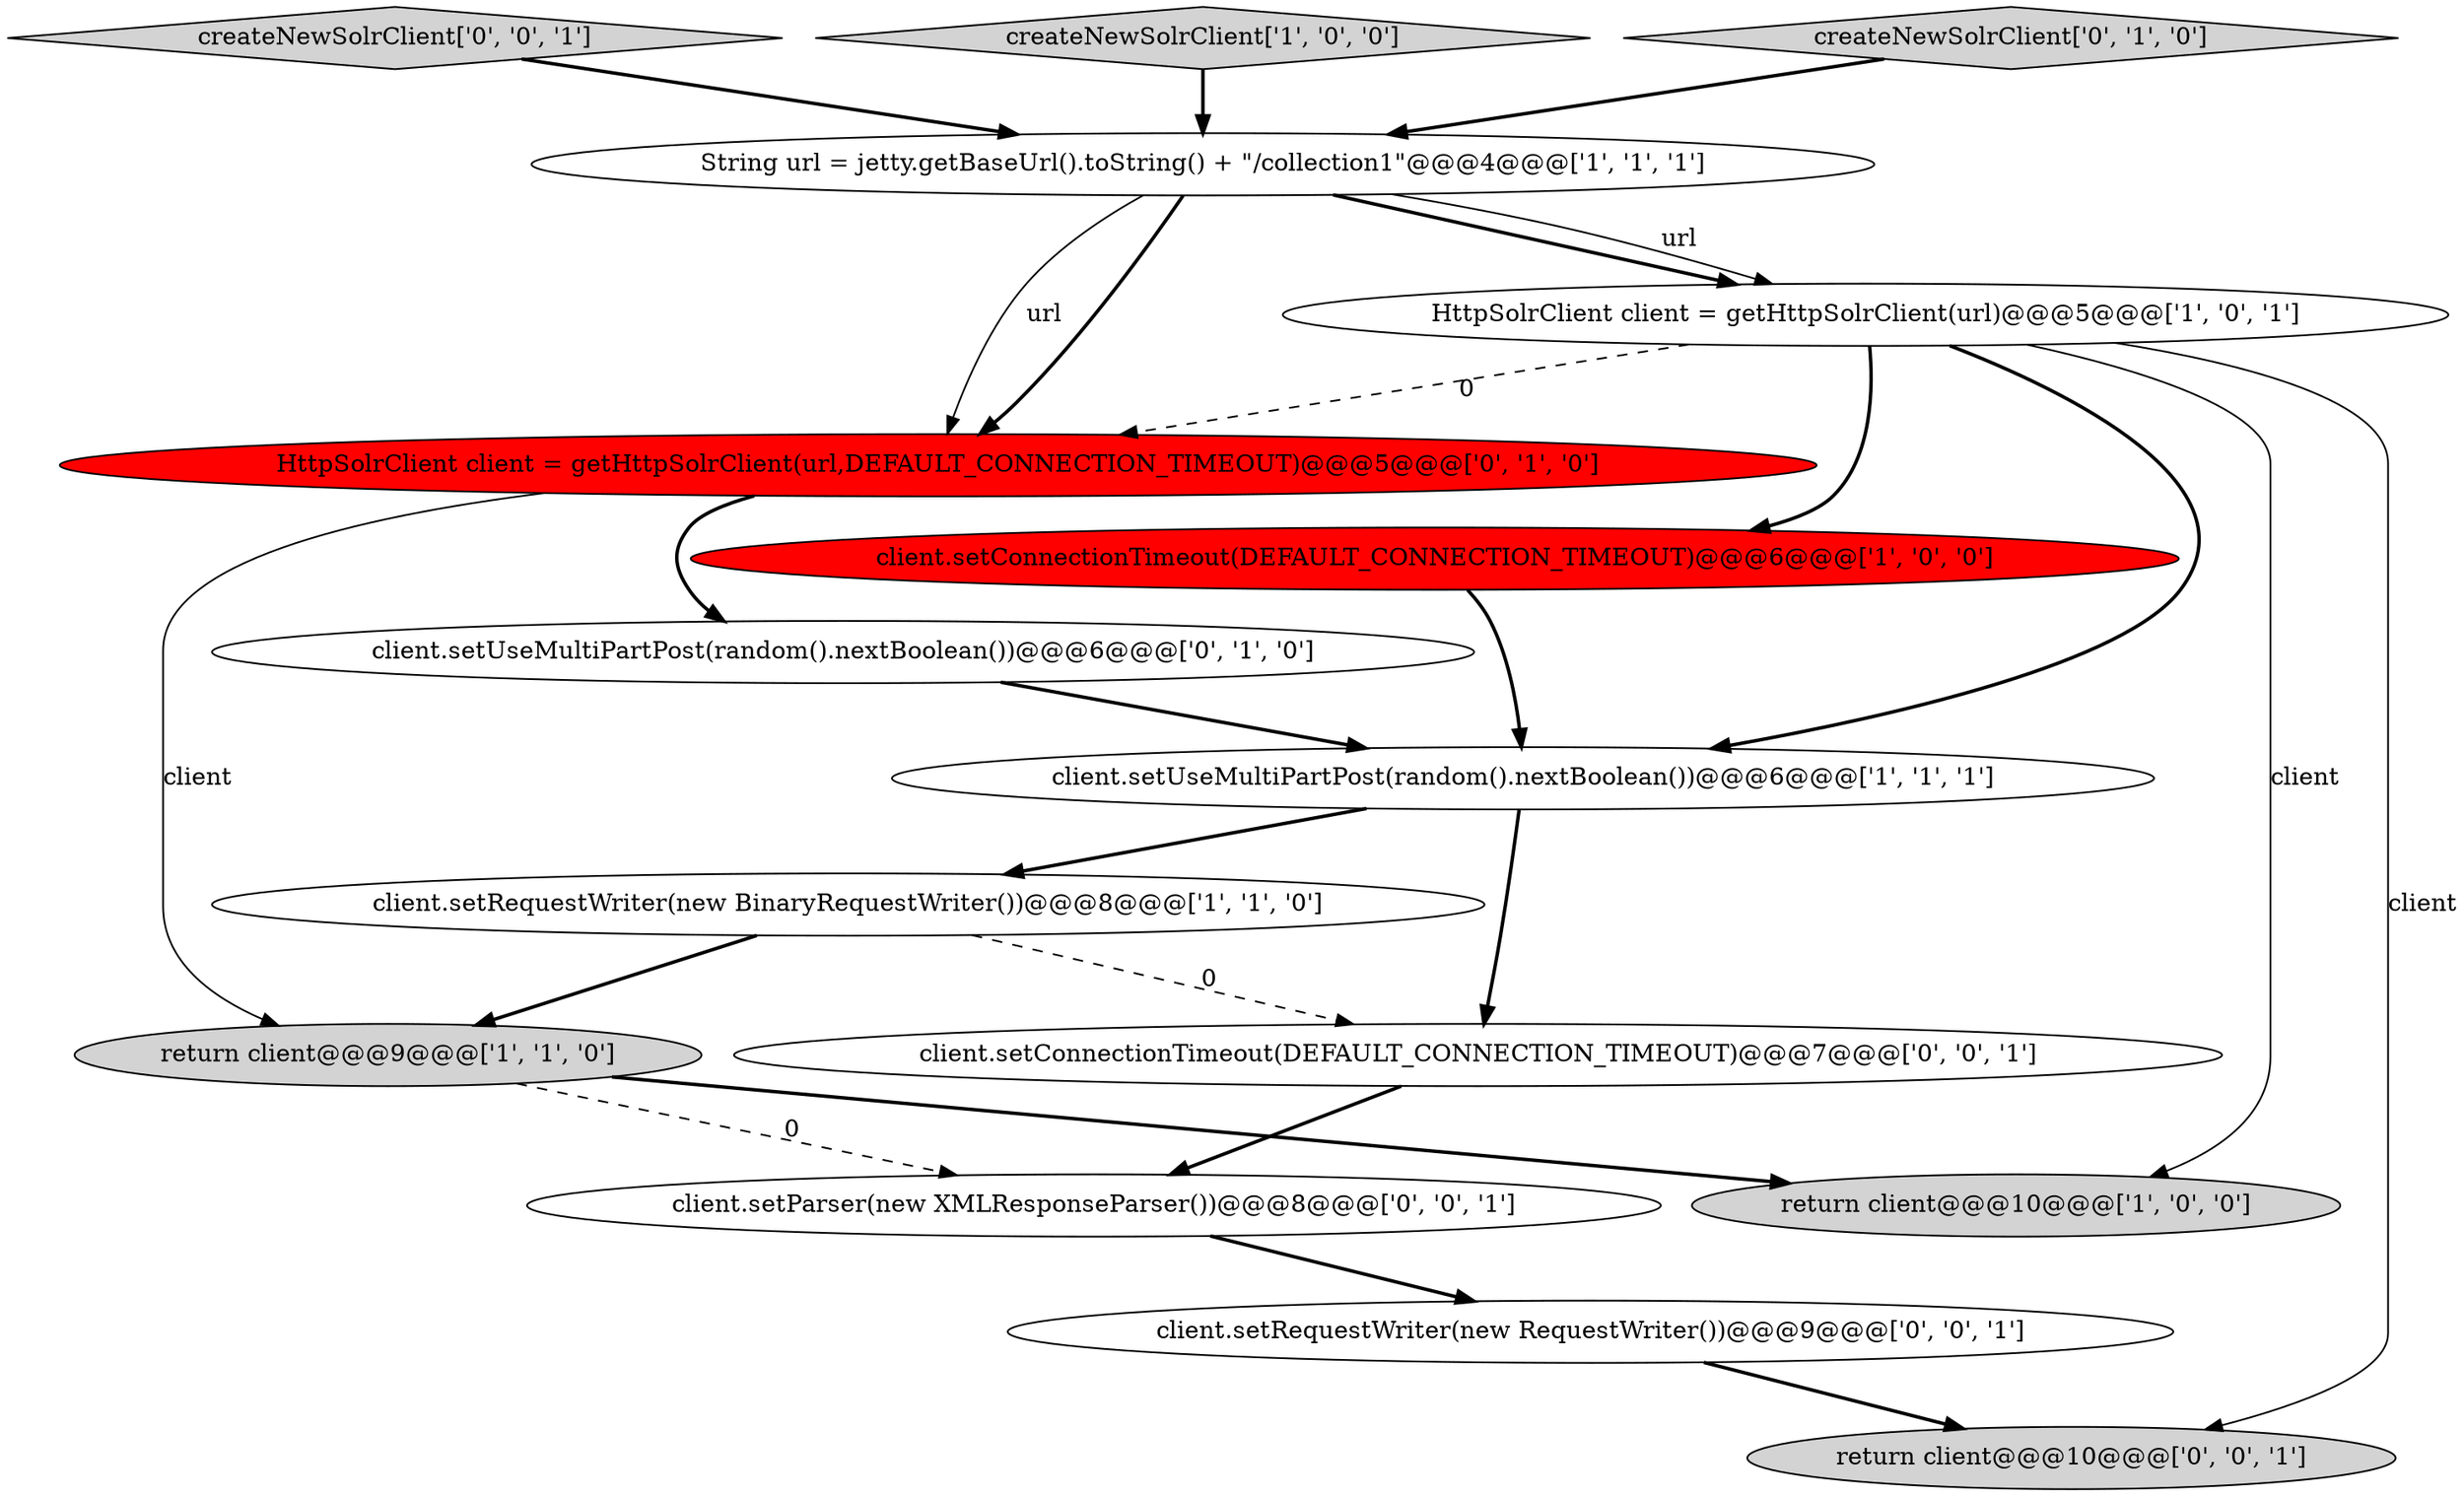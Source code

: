 digraph {
3 [style = filled, label = "HttpSolrClient client = getHttpSolrClient(url)@@@5@@@['1', '0', '1']", fillcolor = white, shape = ellipse image = "AAA0AAABBB1BBB"];
14 [style = filled, label = "client.setConnectionTimeout(DEFAULT_CONNECTION_TIMEOUT)@@@7@@@['0', '0', '1']", fillcolor = white, shape = ellipse image = "AAA0AAABBB3BBB"];
0 [style = filled, label = "String url = jetty.getBaseUrl().toString() + \"/collection1\"@@@4@@@['1', '1', '1']", fillcolor = white, shape = ellipse image = "AAA0AAABBB1BBB"];
9 [style = filled, label = "HttpSolrClient client = getHttpSolrClient(url,DEFAULT_CONNECTION_TIMEOUT)@@@5@@@['0', '1', '0']", fillcolor = red, shape = ellipse image = "AAA1AAABBB2BBB"];
13 [style = filled, label = "client.setRequestWriter(new RequestWriter())@@@9@@@['0', '0', '1']", fillcolor = white, shape = ellipse image = "AAA0AAABBB3BBB"];
5 [style = filled, label = "client.setRequestWriter(new BinaryRequestWriter())@@@8@@@['1', '1', '0']", fillcolor = white, shape = ellipse image = "AAA0AAABBB1BBB"];
2 [style = filled, label = "return client@@@9@@@['1', '1', '0']", fillcolor = lightgray, shape = ellipse image = "AAA0AAABBB1BBB"];
10 [style = filled, label = "client.setUseMultiPartPost(random().nextBoolean())@@@6@@@['0', '1', '0']", fillcolor = white, shape = ellipse image = "AAA0AAABBB2BBB"];
15 [style = filled, label = "createNewSolrClient['0', '0', '1']", fillcolor = lightgray, shape = diamond image = "AAA0AAABBB3BBB"];
7 [style = filled, label = "createNewSolrClient['1', '0', '0']", fillcolor = lightgray, shape = diamond image = "AAA0AAABBB1BBB"];
4 [style = filled, label = "client.setUseMultiPartPost(random().nextBoolean())@@@6@@@['1', '1', '1']", fillcolor = white, shape = ellipse image = "AAA0AAABBB1BBB"];
6 [style = filled, label = "return client@@@10@@@['1', '0', '0']", fillcolor = lightgray, shape = ellipse image = "AAA0AAABBB1BBB"];
8 [style = filled, label = "createNewSolrClient['0', '1', '0']", fillcolor = lightgray, shape = diamond image = "AAA0AAABBB2BBB"];
1 [style = filled, label = "client.setConnectionTimeout(DEFAULT_CONNECTION_TIMEOUT)@@@6@@@['1', '0', '0']", fillcolor = red, shape = ellipse image = "AAA1AAABBB1BBB"];
12 [style = filled, label = "return client@@@10@@@['0', '0', '1']", fillcolor = lightgray, shape = ellipse image = "AAA0AAABBB3BBB"];
11 [style = filled, label = "client.setParser(new XMLResponseParser())@@@8@@@['0', '0', '1']", fillcolor = white, shape = ellipse image = "AAA0AAABBB3BBB"];
0->3 [style = bold, label=""];
1->4 [style = bold, label=""];
0->9 [style = bold, label=""];
4->14 [style = bold, label=""];
5->14 [style = dashed, label="0"];
3->1 [style = bold, label=""];
9->2 [style = solid, label="client"];
0->3 [style = solid, label="url"];
2->6 [style = bold, label=""];
7->0 [style = bold, label=""];
9->10 [style = bold, label=""];
0->9 [style = solid, label="url"];
3->4 [style = bold, label=""];
3->6 [style = solid, label="client"];
8->0 [style = bold, label=""];
5->2 [style = bold, label=""];
13->12 [style = bold, label=""];
3->9 [style = dashed, label="0"];
15->0 [style = bold, label=""];
11->13 [style = bold, label=""];
10->4 [style = bold, label=""];
2->11 [style = dashed, label="0"];
3->12 [style = solid, label="client"];
14->11 [style = bold, label=""];
4->5 [style = bold, label=""];
}

